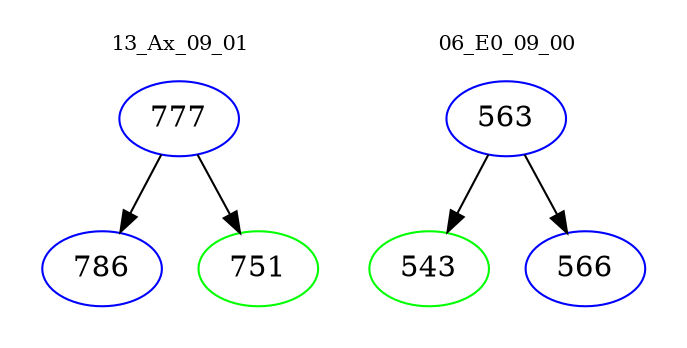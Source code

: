 digraph{
subgraph cluster_0 {
color = white
label = "13_Ax_09_01";
fontsize=10;
T0_777 [label="777", color="blue"]
T0_777 -> T0_786 [color="black"]
T0_786 [label="786", color="blue"]
T0_777 -> T0_751 [color="black"]
T0_751 [label="751", color="green"]
}
subgraph cluster_1 {
color = white
label = "06_E0_09_00";
fontsize=10;
T1_563 [label="563", color="blue"]
T1_563 -> T1_543 [color="black"]
T1_543 [label="543", color="green"]
T1_563 -> T1_566 [color="black"]
T1_566 [label="566", color="blue"]
}
}
